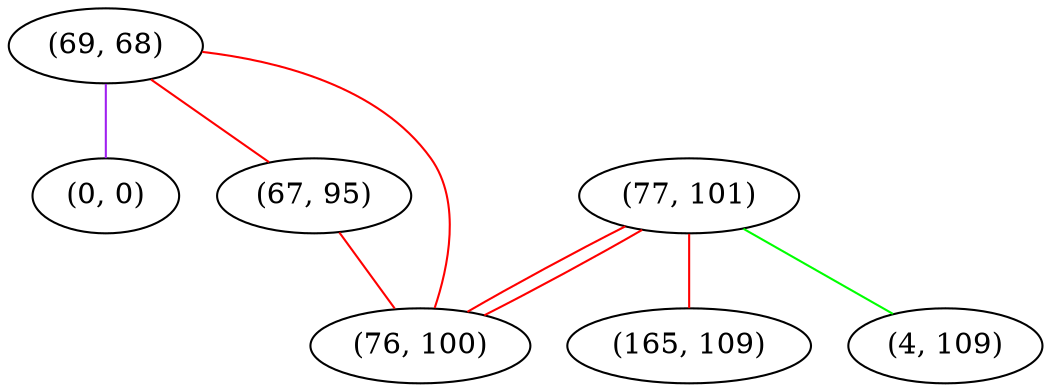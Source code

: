 graph "" {
"(69, 68)";
"(0, 0)";
"(77, 101)";
"(165, 109)";
"(4, 109)";
"(67, 95)";
"(76, 100)";
"(69, 68)" -- "(67, 95)"  [color=red, key=0, weight=1];
"(69, 68)" -- "(76, 100)"  [color=red, key=0, weight=1];
"(69, 68)" -- "(0, 0)"  [color=purple, key=0, weight=4];
"(77, 101)" -- "(4, 109)"  [color=green, key=0, weight=2];
"(77, 101)" -- "(76, 100)"  [color=red, key=0, weight=1];
"(77, 101)" -- "(76, 100)"  [color=red, key=1, weight=1];
"(77, 101)" -- "(165, 109)"  [color=red, key=0, weight=1];
"(67, 95)" -- "(76, 100)"  [color=red, key=0, weight=1];
}

